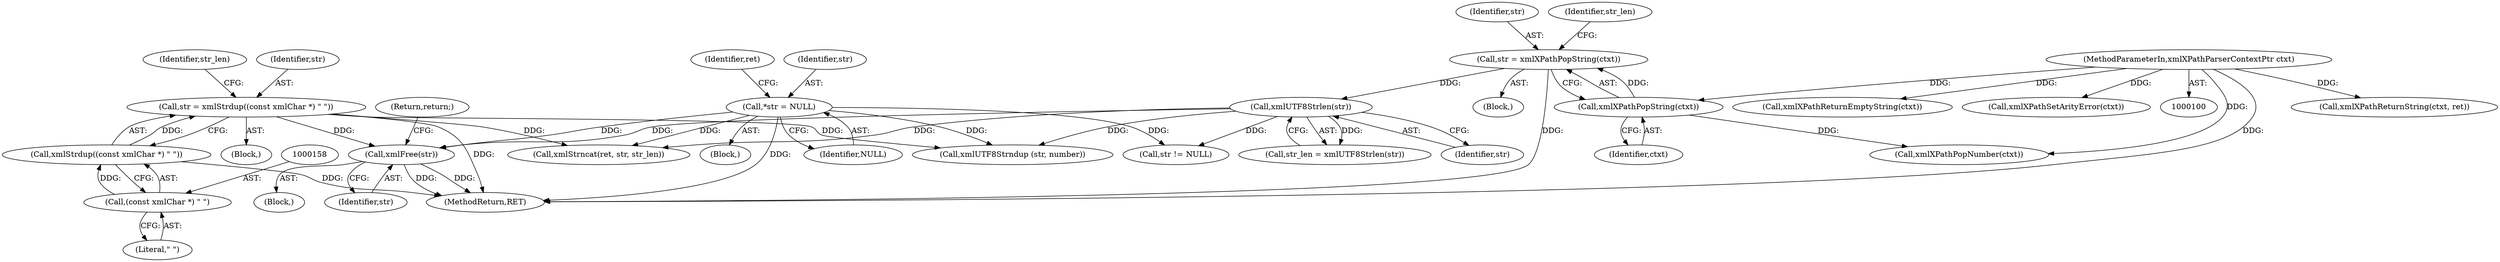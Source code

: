 digraph "1_Chrome_96dbafe288dbe2f0cc45fa3c39daf6d0c37acbab_9@pointer" {
"1000176" [label="(Call,xmlFree(str))"];
"1000141" [label="(Call,xmlUTF8Strlen(str))"];
"1000135" [label="(Call,str = xmlXPathPopString(ctxt))"];
"1000137" [label="(Call,xmlXPathPopString(ctxt))"];
"1000101" [label="(MethodParameterIn,xmlXPathParserContextPtr ctxt)"];
"1000154" [label="(Call,str = xmlStrdup((const xmlChar *) \" \"))"];
"1000156" [label="(Call,xmlStrdup((const xmlChar *) \" \"))"];
"1000157" [label="(Call,(const xmlChar *) \" \")"];
"1000110" [label="(Call,*str = NULL)"];
"1000112" [label="(Identifier,NULL)"];
"1000161" [label="(Identifier,str_len)"];
"1000178" [label="(Return,return;)"];
"1000157" [label="(Call,(const xmlChar *) \" \")"];
"1000195" [label="(Call,xmlUTF8Strndup (str, number))"];
"1000115" [label="(Identifier,ret)"];
"1000136" [label="(Identifier,str)"];
"1000186" [label="(Call,xmlStrncat(ret, str, str_len))"];
"1000134" [label="(Block,)"];
"1000209" [label="(Call,xmlXPathReturnString(ctxt, ret))"];
"1000156" [label="(Call,xmlStrdup((const xmlChar *) \" \"))"];
"1000142" [label="(Identifier,str)"];
"1000174" [label="(Call,xmlXPathReturnEmptyString(ctxt))"];
"1000147" [label="(Block,)"];
"1000218" [label="(MethodReturn,RET)"];
"1000141" [label="(Call,xmlUTF8Strlen(str))"];
"1000135" [label="(Call,str = xmlXPathPopString(ctxt))"];
"1000110" [label="(Call,*str = NULL)"];
"1000173" [label="(Block,)"];
"1000167" [label="(Call,xmlXPathPopNumber(ctxt))"];
"1000137" [label="(Call,xmlXPathPopString(ctxt))"];
"1000155" [label="(Identifier,str)"];
"1000159" [label="(Literal,\" \")"];
"1000111" [label="(Identifier,str)"];
"1000176" [label="(Call,xmlFree(str))"];
"1000140" [label="(Identifier,str_len)"];
"1000101" [label="(MethodParameterIn,xmlXPathParserContextPtr ctxt)"];
"1000154" [label="(Call,str = xmlStrdup((const xmlChar *) \" \"))"];
"1000138" [label="(Identifier,ctxt)"];
"1000103" [label="(Block,)"];
"1000149" [label="(Call,str != NULL)"];
"1000139" [label="(Call,str_len = xmlUTF8Strlen(str))"];
"1000127" [label="(Call,xmlXPathSetArityError(ctxt))"];
"1000177" [label="(Identifier,str)"];
"1000176" -> "1000173"  [label="AST: "];
"1000176" -> "1000177"  [label="CFG: "];
"1000177" -> "1000176"  [label="AST: "];
"1000178" -> "1000176"  [label="CFG: "];
"1000176" -> "1000218"  [label="DDG: "];
"1000176" -> "1000218"  [label="DDG: "];
"1000141" -> "1000176"  [label="DDG: "];
"1000154" -> "1000176"  [label="DDG: "];
"1000110" -> "1000176"  [label="DDG: "];
"1000141" -> "1000139"  [label="AST: "];
"1000141" -> "1000142"  [label="CFG: "];
"1000142" -> "1000141"  [label="AST: "];
"1000139" -> "1000141"  [label="CFG: "];
"1000141" -> "1000139"  [label="DDG: "];
"1000135" -> "1000141"  [label="DDG: "];
"1000141" -> "1000149"  [label="DDG: "];
"1000141" -> "1000186"  [label="DDG: "];
"1000141" -> "1000195"  [label="DDG: "];
"1000135" -> "1000134"  [label="AST: "];
"1000135" -> "1000137"  [label="CFG: "];
"1000136" -> "1000135"  [label="AST: "];
"1000137" -> "1000135"  [label="AST: "];
"1000140" -> "1000135"  [label="CFG: "];
"1000135" -> "1000218"  [label="DDG: "];
"1000137" -> "1000135"  [label="DDG: "];
"1000137" -> "1000138"  [label="CFG: "];
"1000138" -> "1000137"  [label="AST: "];
"1000101" -> "1000137"  [label="DDG: "];
"1000137" -> "1000167"  [label="DDG: "];
"1000101" -> "1000100"  [label="AST: "];
"1000101" -> "1000218"  [label="DDG: "];
"1000101" -> "1000127"  [label="DDG: "];
"1000101" -> "1000167"  [label="DDG: "];
"1000101" -> "1000174"  [label="DDG: "];
"1000101" -> "1000209"  [label="DDG: "];
"1000154" -> "1000147"  [label="AST: "];
"1000154" -> "1000156"  [label="CFG: "];
"1000155" -> "1000154"  [label="AST: "];
"1000156" -> "1000154"  [label="AST: "];
"1000161" -> "1000154"  [label="CFG: "];
"1000154" -> "1000218"  [label="DDG: "];
"1000156" -> "1000154"  [label="DDG: "];
"1000154" -> "1000186"  [label="DDG: "];
"1000154" -> "1000195"  [label="DDG: "];
"1000156" -> "1000157"  [label="CFG: "];
"1000157" -> "1000156"  [label="AST: "];
"1000156" -> "1000218"  [label="DDG: "];
"1000157" -> "1000156"  [label="DDG: "];
"1000157" -> "1000159"  [label="CFG: "];
"1000158" -> "1000157"  [label="AST: "];
"1000159" -> "1000157"  [label="AST: "];
"1000110" -> "1000103"  [label="AST: "];
"1000110" -> "1000112"  [label="CFG: "];
"1000111" -> "1000110"  [label="AST: "];
"1000112" -> "1000110"  [label="AST: "];
"1000115" -> "1000110"  [label="CFG: "];
"1000110" -> "1000218"  [label="DDG: "];
"1000110" -> "1000149"  [label="DDG: "];
"1000110" -> "1000186"  [label="DDG: "];
"1000110" -> "1000195"  [label="DDG: "];
}
